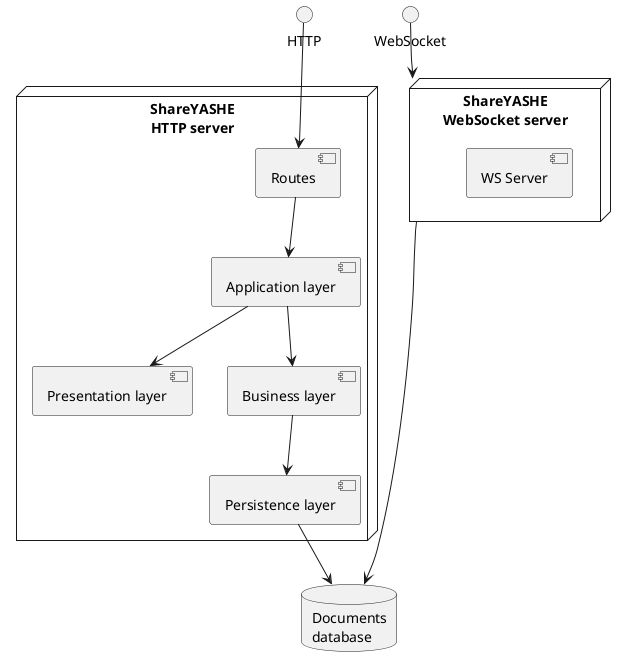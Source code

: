 @startuml ShareYASHE - Components structure

node "ShareYASHE\nHTTP server" as shareYASHE_HTTP {
   [Routes] as routes
   [Application layer] as appLayer
   [Presentation layer] as presLayer
   [Business layer] as busLayer
   [Persistence layer] as persLayer
}

node "ShareYASHE\nWebSocket server" as wss {
   [WS Server] as wsServer
}

database "Documents\ndatabase" as db {
}

together {
   WebSocket -down-> wss
   HTTP -down-> routes
}

routes -down-> appLayer
appLayer -down-> busLayer
appLayer -down-> presLayer
busLayer -down-> persLayer

persLayer -down-> db
wss -down-> db

@enduml